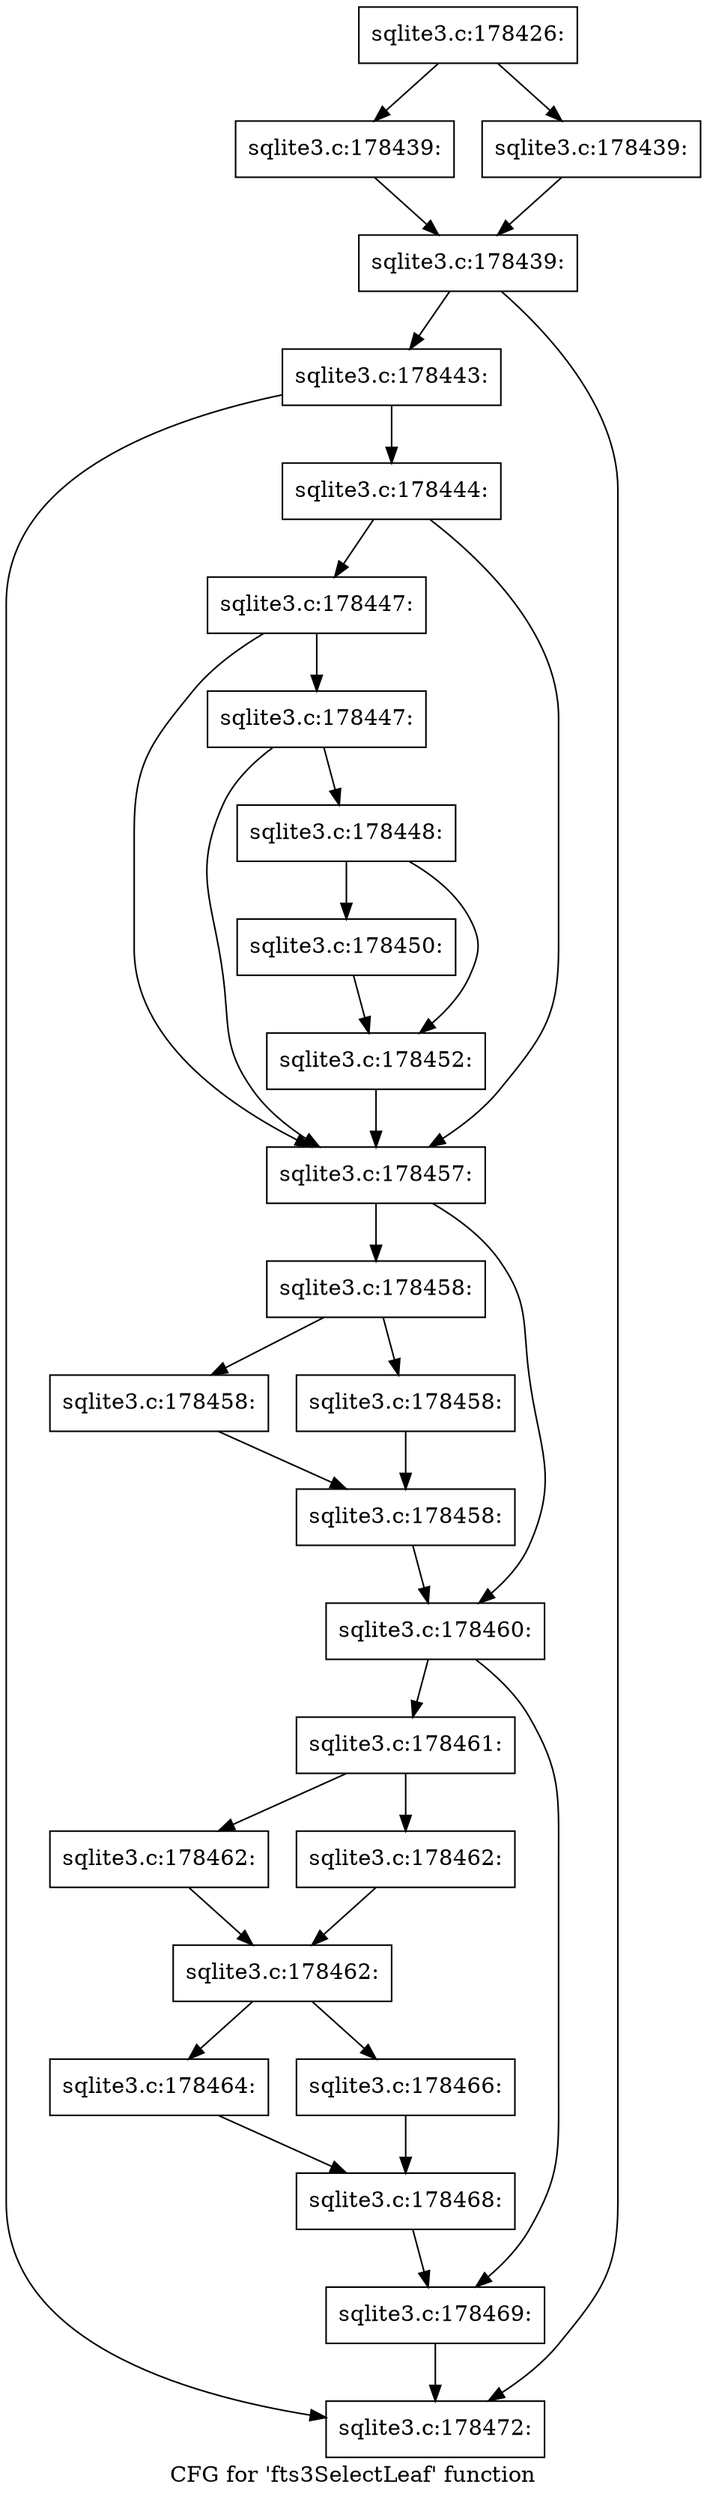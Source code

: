 digraph "CFG for 'fts3SelectLeaf' function" {
	label="CFG for 'fts3SelectLeaf' function";

	Node0x55c0fab45cf0 [shape=record,label="{sqlite3.c:178426:}"];
	Node0x55c0fab45cf0 -> Node0x55c0fab58380;
	Node0x55c0fab45cf0 -> Node0x55c0fab583d0;
	Node0x55c0fab58380 [shape=record,label="{sqlite3.c:178439:}"];
	Node0x55c0fab58380 -> Node0x55c0fab58420;
	Node0x55c0fab583d0 [shape=record,label="{sqlite3.c:178439:}"];
	Node0x55c0fab583d0 -> Node0x55c0fab58420;
	Node0x55c0fab58420 [shape=record,label="{sqlite3.c:178439:}"];
	Node0x55c0fab58420 -> Node0x55c0fab597e0;
	Node0x55c0fab58420 -> Node0x55c0fab58e20;
	Node0x55c0fab597e0 [shape=record,label="{sqlite3.c:178443:}"];
	Node0x55c0fab597e0 -> Node0x55c0f6b7b160;
	Node0x55c0fab597e0 -> Node0x55c0fab58e20;
	Node0x55c0f6b7b160 [shape=record,label="{sqlite3.c:178444:}"];
	Node0x55c0f6b7b160 -> Node0x55c0fab5a4b0;
	Node0x55c0f6b7b160 -> Node0x55c0fab5a3e0;
	Node0x55c0fab5a4b0 [shape=record,label="{sqlite3.c:178447:}"];
	Node0x55c0fab5a4b0 -> Node0x55c0fab5a430;
	Node0x55c0fab5a4b0 -> Node0x55c0fab5a3e0;
	Node0x55c0fab5a430 [shape=record,label="{sqlite3.c:178447:}"];
	Node0x55c0fab5a430 -> Node0x55c0fab5a390;
	Node0x55c0fab5a430 -> Node0x55c0fab5a3e0;
	Node0x55c0fab5a390 [shape=record,label="{sqlite3.c:178448:}"];
	Node0x55c0fab5a390 -> Node0x55c0f6ca6820;
	Node0x55c0fab5a390 -> Node0x55c0fab5b6c0;
	Node0x55c0f6ca6820 [shape=record,label="{sqlite3.c:178450:}"];
	Node0x55c0f6ca6820 -> Node0x55c0fab5b6c0;
	Node0x55c0fab5b6c0 [shape=record,label="{sqlite3.c:178452:}"];
	Node0x55c0fab5b6c0 -> Node0x55c0fab5a3e0;
	Node0x55c0fab5a3e0 [shape=record,label="{sqlite3.c:178457:}"];
	Node0x55c0fab5a3e0 -> Node0x55c0fab5bb30;
	Node0x55c0fab5a3e0 -> Node0x55c0fab5c2a0;
	Node0x55c0fab5bb30 [shape=record,label="{sqlite3.c:178458:}"];
	Node0x55c0fab5bb30 -> Node0x55c0fab5c700;
	Node0x55c0fab5bb30 -> Node0x55c0fab5c750;
	Node0x55c0fab5c700 [shape=record,label="{sqlite3.c:178458:}"];
	Node0x55c0fab5c700 -> Node0x55c0fab5c7a0;
	Node0x55c0fab5c750 [shape=record,label="{sqlite3.c:178458:}"];
	Node0x55c0fab5c750 -> Node0x55c0fab5c7a0;
	Node0x55c0fab5c7a0 [shape=record,label="{sqlite3.c:178458:}"];
	Node0x55c0fab5c7a0 -> Node0x55c0fab5c2a0;
	Node0x55c0fab5c2a0 [shape=record,label="{sqlite3.c:178460:}"];
	Node0x55c0fab5c2a0 -> Node0x55c0fab5cea0;
	Node0x55c0fab5c2a0 -> Node0x55c0fab5d120;
	Node0x55c0fab5cea0 [shape=record,label="{sqlite3.c:178461:}"];
	Node0x55c0fab5cea0 -> Node0x55c0fab5d800;
	Node0x55c0fab5cea0 -> Node0x55c0fab5d850;
	Node0x55c0fab5d800 [shape=record,label="{sqlite3.c:178462:}"];
	Node0x55c0fab5d800 -> Node0x55c0fab5d8a0;
	Node0x55c0fab5d850 [shape=record,label="{sqlite3.c:178462:}"];
	Node0x55c0fab5d850 -> Node0x55c0fab5d8a0;
	Node0x55c0fab5d8a0 [shape=record,label="{sqlite3.c:178462:}"];
	Node0x55c0fab5d8a0 -> Node0x55c0fab5e150;
	Node0x55c0fab5d8a0 -> Node0x55c0fab5e1f0;
	Node0x55c0fab5e150 [shape=record,label="{sqlite3.c:178464:}"];
	Node0x55c0fab5e150 -> Node0x55c0fab5e1a0;
	Node0x55c0fab5e1f0 [shape=record,label="{sqlite3.c:178466:}"];
	Node0x55c0fab5e1f0 -> Node0x55c0fab5e1a0;
	Node0x55c0fab5e1a0 [shape=record,label="{sqlite3.c:178468:}"];
	Node0x55c0fab5e1a0 -> Node0x55c0fab5d120;
	Node0x55c0fab5d120 [shape=record,label="{sqlite3.c:178469:}"];
	Node0x55c0fab5d120 -> Node0x55c0fab58e20;
	Node0x55c0fab58e20 [shape=record,label="{sqlite3.c:178472:}"];
}
